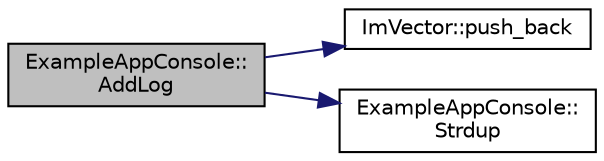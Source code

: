digraph "ExampleAppConsole::AddLog"
{
 // LATEX_PDF_SIZE
  edge [fontname="Helvetica",fontsize="10",labelfontname="Helvetica",labelfontsize="10"];
  node [fontname="Helvetica",fontsize="10",shape=record];
  rankdir="LR";
  Node1 [label="ExampleAppConsole::\lAddLog",height=0.2,width=0.4,color="black", fillcolor="grey75", style="filled", fontcolor="black",tooltip=" "];
  Node1 -> Node2 [color="midnightblue",fontsize="10",style="solid"];
  Node2 [label="ImVector::push_back",height=0.2,width=0.4,color="black", fillcolor="white", style="filled",URL="$struct_im_vector.html#aab5df48e0711a48bd12f3206e08c4108",tooltip=" "];
  Node1 -> Node3 [color="midnightblue",fontsize="10",style="solid"];
  Node3 [label="ExampleAppConsole::\lStrdup",height=0.2,width=0.4,color="black", fillcolor="white", style="filled",URL="$struct_example_app_console.html#abe40d563a059bfa6cbdecee0d90ca077",tooltip=" "];
}
